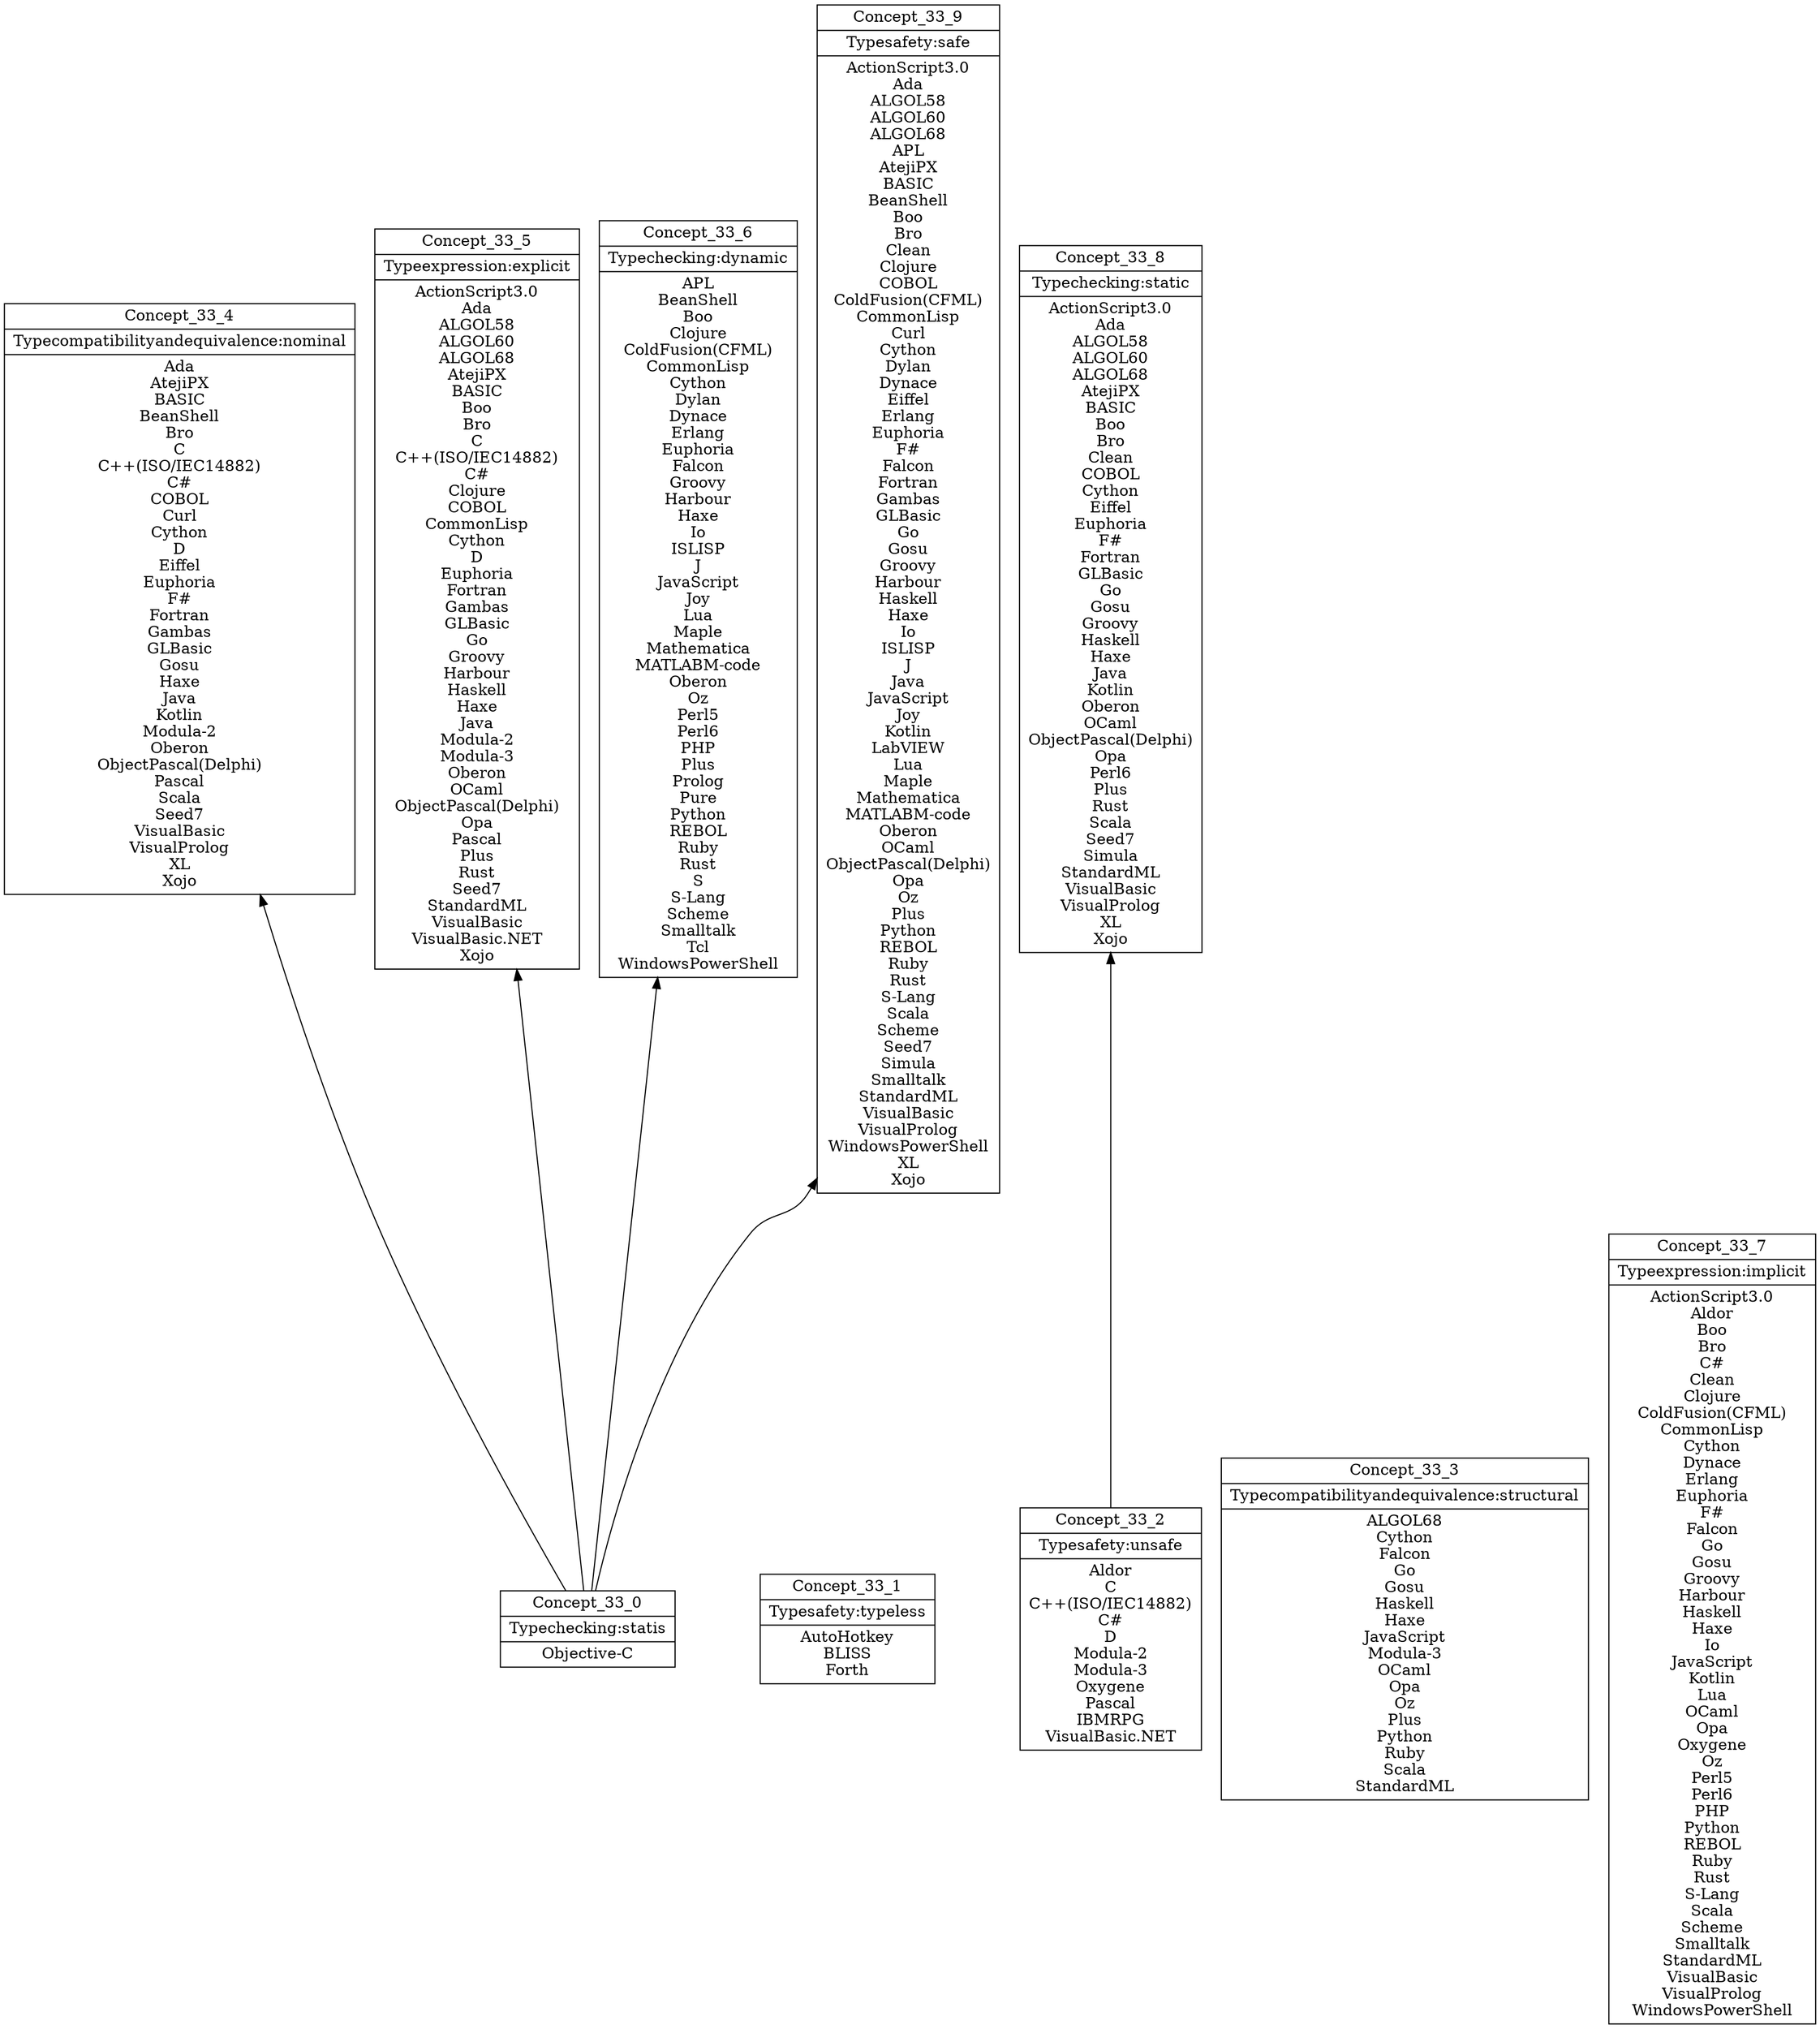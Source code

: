 digraph G { 
	rankdir=BT;
subgraph 33 { 
label="33";
1 [shape=record,label="{Concept_33_0|Typechecking:statis\n|Objective-C\n}"];
2 [shape=record,label="{Concept_33_1|Typesafety:typeless\n|AutoHotkey\nBLISS\nForth\n}"];
3 [shape=record,label="{Concept_33_2|Typesafety:unsafe\n|Aldor\nC\nC++(ISO/IEC14882)\nC#\nD\nModula-2\nModula-3\nOxygene\nPascal\nIBMRPG\nVisualBasic.NET\n}"];
4 [shape=record,label="{Concept_33_3|Typecompatibilityandequivalence:structural\n|ALGOL68\nCython\nFalcon\nGo\nGosu\nHaskell\nHaxe\nJavaScript\nModula-3\nOCaml\nOpa\nOz\nPlus\nPython\nRuby\nScala\nStandardML\n}"];
5 [shape=record,label="{Concept_33_4|Typecompatibilityandequivalence:nominal\n|Ada\nAtejiPX\nBASIC\nBeanShell\nBro\nC\nC++(ISO/IEC14882)\nC#\nCOBOL\nCurl\nCython\nD\nEiffel\nEuphoria\nF#\nFortran\nGambas\nGLBasic\nGosu\nHaxe\nJava\nKotlin\nModula-2\nOberon\nObjectPascal(Delphi)\nPascal\nScala\nSeed7\nVisualBasic\nVisualProlog\nXL\nXojo\n}"];
6 [shape=record,label="{Concept_33_5|Typeexpression:explicit\n|ActionScript3.0\nAda\nALGOL58\nALGOL60\nALGOL68\nAtejiPX\nBASIC\nBoo\nBro\nC\nC++(ISO/IEC14882)\nC#\nClojure\nCOBOL\nCommonLisp\nCython\nD\nEuphoria\nFortran\nGambas\nGLBasic\nGo\nGroovy\nHarbour\nHaskell\nHaxe\nJava\nModula-2\nModula-3\nOberon\nOCaml\nObjectPascal(Delphi)\nOpa\nPascal\nPlus\nRust\nSeed7\nStandardML\nVisualBasic\nVisualBasic.NET\nXojo\n}"];
7 [shape=record,label="{Concept_33_6|Typechecking:dynamic\n|APL\nBeanShell\nBoo\nClojure\nColdFusion(CFML)\nCommonLisp\nCython\nDylan\nDynace\nErlang\nEuphoria\nFalcon\nGroovy\nHarbour\nHaxe\nIo\nISLISP\nJ\nJavaScript\nJoy\nLua\nMaple\nMathematica\nMATLABM-code\nOberon\nOz\nPerl5\nPerl6\nPHP\nPlus\nProlog\nPure\nPython\nREBOL\nRuby\nRust\nS\nS-Lang\nScheme\nSmalltalk\nTcl\nWindowsPowerShell\n}"];
8 [shape=record,label="{Concept_33_7|Typeexpression:implicit\n|ActionScript3.0\nAldor\nBoo\nBro\nC#\nClean\nClojure\nColdFusion(CFML)\nCommonLisp\nCython\nDynace\nErlang\nEuphoria\nF#\nFalcon\nGo\nGosu\nGroovy\nHarbour\nHaskell\nHaxe\nIo\nJavaScript\nKotlin\nLua\nOCaml\nOpa\nOxygene\nOz\nPerl5\nPerl6\nPHP\nPython\nREBOL\nRuby\nRust\nS-Lang\nScala\nScheme\nSmalltalk\nStandardML\nVisualBasic\nVisualProlog\nWindowsPowerShell\n}"];
9 [shape=record,label="{Concept_33_9|Typesafety:safe\n|ActionScript3.0\nAda\nALGOL58\nALGOL60\nALGOL68\nAPL\nAtejiPX\nBASIC\nBeanShell\nBoo\nBro\nClean\nClojure\nCOBOL\nColdFusion(CFML)\nCommonLisp\nCurl\nCython\nDylan\nDynace\nEiffel\nErlang\nEuphoria\nF#\nFalcon\nFortran\nGambas\nGLBasic\nGo\nGosu\nGroovy\nHarbour\nHaskell\nHaxe\nIo\nISLISP\nJ\nJava\nJavaScript\nJoy\nKotlin\nLabVIEW\nLua\nMaple\nMathematica\nMATLABM-code\nOberon\nOCaml\nObjectPascal(Delphi)\nOpa\nOz\nPlus\nPython\nREBOL\nRuby\nRust\nS-Lang\nScala\nScheme\nSeed7\nSimula\nSmalltalk\nStandardML\nVisualBasic\nVisualProlog\nWindowsPowerShell\nXL\nXojo\n}"];
10 [shape=record,label="{Concept_33_8|Typechecking:static\n|ActionScript3.0\nAda\nALGOL58\nALGOL60\nALGOL68\nAtejiPX\nBASIC\nBoo\nBro\nClean\nCOBOL\nCython\nEiffel\nEuphoria\nF#\nFortran\nGLBasic\nGo\nGosu\nGroovy\nHaskell\nHaxe\nJava\nKotlin\nOberon\nOCaml\nObjectPascal(Delphi)\nOpa\nPerl6\nPlus\nRust\nScala\nSeed7\nSimula\nStandardML\nVisualBasic\nVisualProlog\nXL\nXojo\n}"];
	1 -> 5
	1 -> 6
	1 -> 7
	1 -> 9
	3 -> 10
}
}